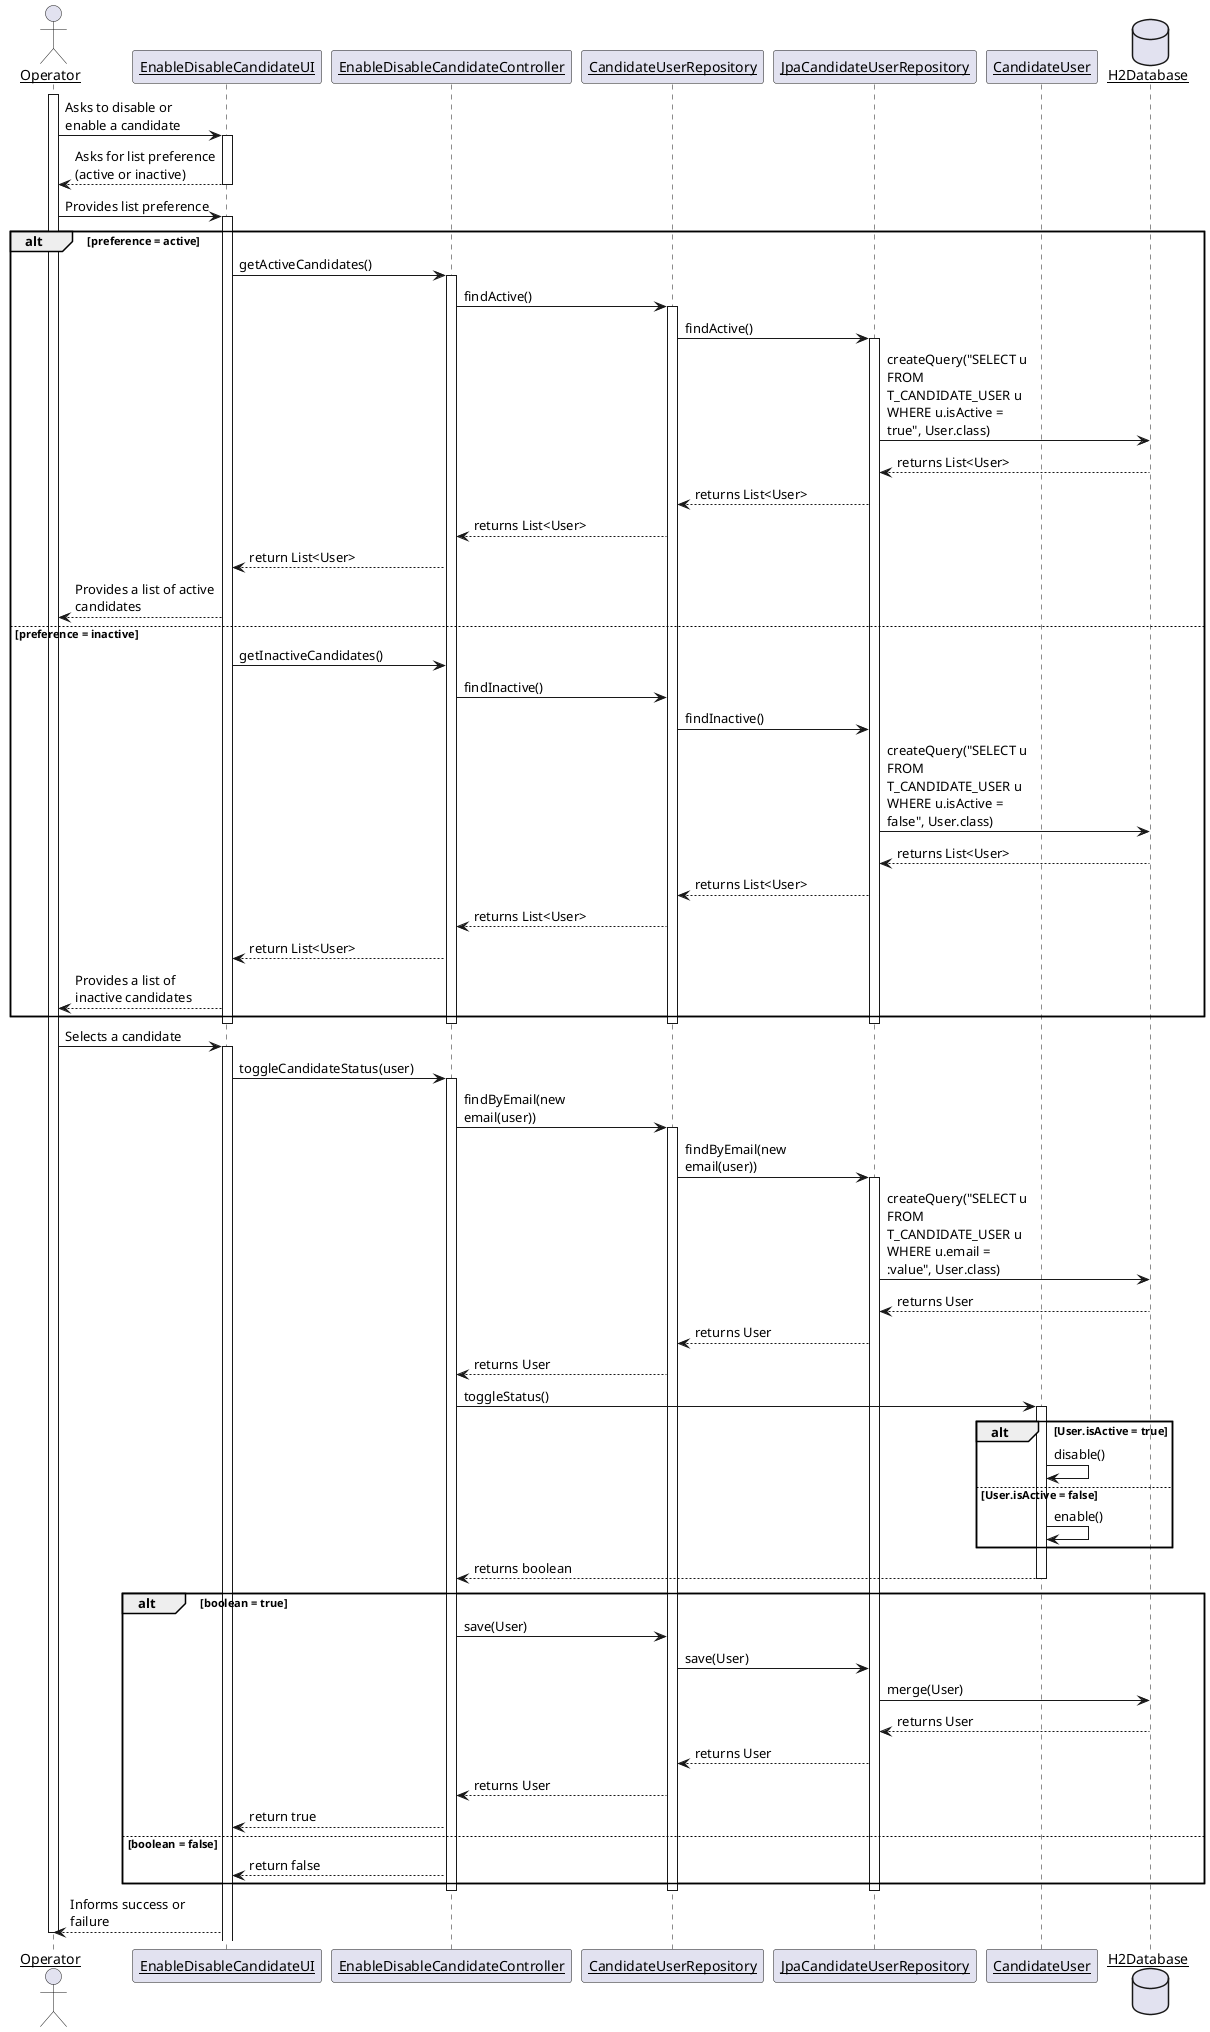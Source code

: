 @startuml
skinparam linetype ortho
skinparam maxmessagesize 150
skinparam sequenceParticipant underline

actor "Operator" as OP

participant "EnableDisableCandidateUI" as UI
participant "EnableDisableCandidateController" as C
participant "CandidateUserRepository" as R
participant "JpaCandidateUserRepository" as RJPA
participant "CandidateUser" as U
database "H2Database" as DB

activate OP
OP -> UI : Asks to disable or enable a candidate
activate UI
UI --> OP : Asks for list preference (active or inactive)
deactivate UI

OP -> UI : Provides list preference
activate UI
alt preference = active
    UI -> C : getActiveCandidates()
    activate C
    C -> R : findActive()
    activate R
    R -> RJPA : findActive()
    activate RJPA
    RJPA -> DB : createQuery("SELECT u FROM T_CANDIDATE_USER u WHERE u.isActive = true", User.class)
    DB --> RJPA : returns List<User>
    RJPA --> R : returns List<User>
    R --> C : returns List<User>
    C --> UI : return List<User>
    UI --> OP : Provides a list of active candidates
else preference = inactive
    UI -> C : getInactiveCandidates()
    C -> R : findInactive()
    R -> RJPA : findInactive()
    RJPA -> DB : createQuery("SELECT u FROM T_CANDIDATE_USER u WHERE u.isActive = false", User.class)
    DB --> RJPA : returns List<User>
    RJPA --> R : returns List<User>
    R --> C : returns List<User>
    C --> UI : return List<User>
    UI --> OP : Provides a list of inactive candidates
end
deactivate C
deactivate R
deactivate RJPA
deactivate UI

OP -> UI : Selects a candidate
activate UI
UI -> C : toggleCandidateStatus(user)
activate C
C -> R : findByEmail(new email(user))
activate R
R -> RJPA : findByEmail(new email(user))
activate RJPA
RJPA -> DB : createQuery("SELECT u FROM T_CANDIDATE_USER u WHERE u.email = :value", User.class)
DB --> RJPA : returns User
RJPA --> R : returns User
R --> C : returns User
C -> U : toggleStatus()
activate U
alt User.isActive = true
   U -> U : disable()
else User.isActive = false
   U -> U : enable()
end
U --> C : returns boolean
deactivate U
alt boolean = true
   C -> R : save(User)
   R -> RJPA : save(User)
   RJPA -> DB : merge(User)
   DB --> RJPA : returns User
   RJPA --> R : returns User
   R --> C : returns User
   C --> UI : return true
else boolean = false
    C --> UI : return false
end
deactivate C
deactivate R
deactivate RJPA
deactivate U
UI --> OP : Informs success or failure
deactivate OP
@enduml